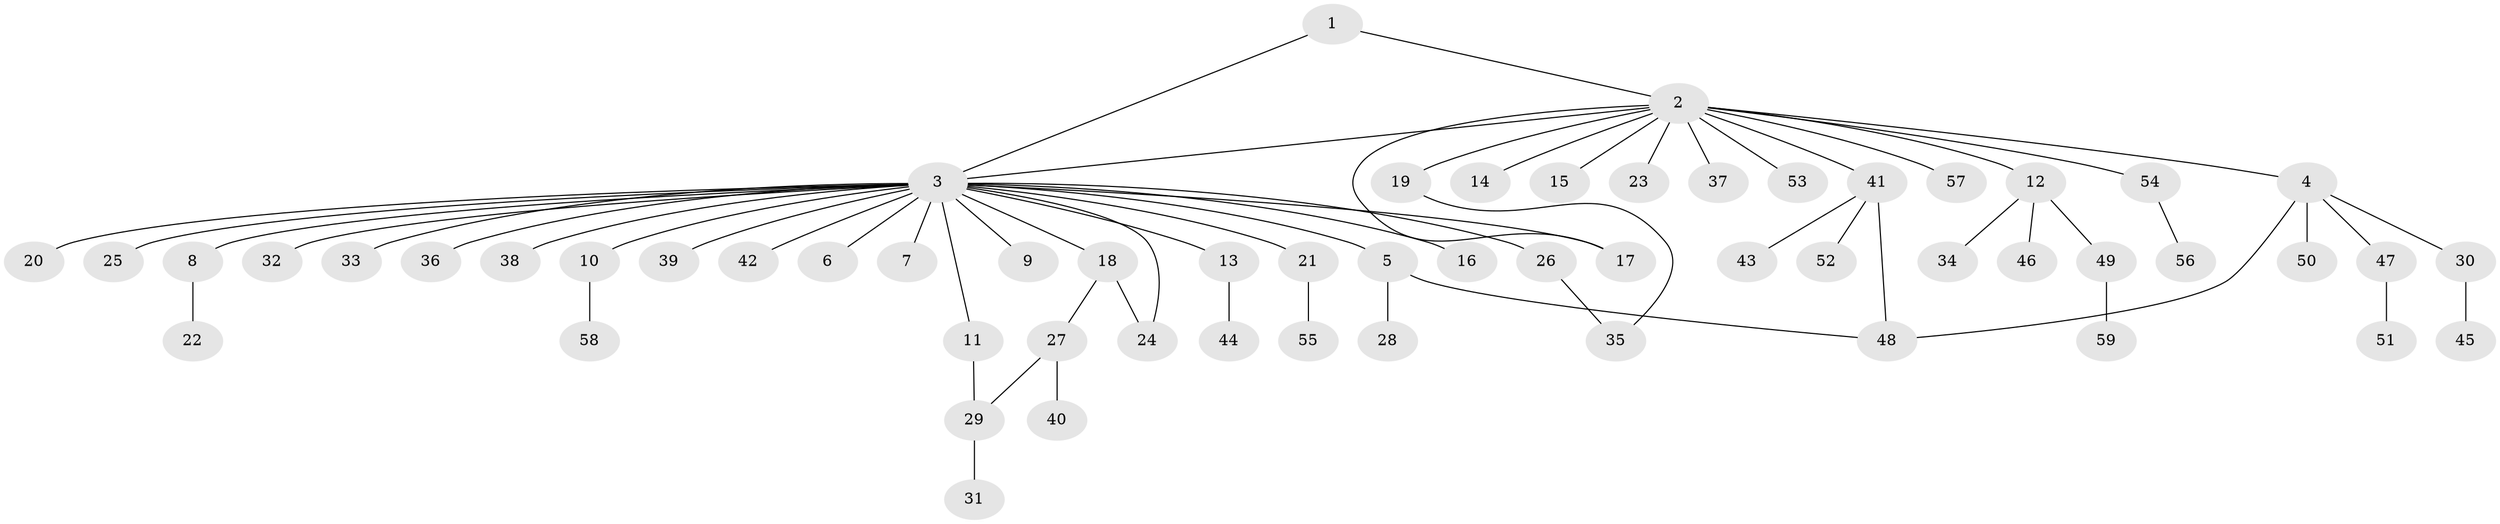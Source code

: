 // Generated by graph-tools (version 1.1) at 2025/35/03/09/25 02:35:21]
// undirected, 59 vertices, 65 edges
graph export_dot {
graph [start="1"]
  node [color=gray90,style=filled];
  1;
  2;
  3;
  4;
  5;
  6;
  7;
  8;
  9;
  10;
  11;
  12;
  13;
  14;
  15;
  16;
  17;
  18;
  19;
  20;
  21;
  22;
  23;
  24;
  25;
  26;
  27;
  28;
  29;
  30;
  31;
  32;
  33;
  34;
  35;
  36;
  37;
  38;
  39;
  40;
  41;
  42;
  43;
  44;
  45;
  46;
  47;
  48;
  49;
  50;
  51;
  52;
  53;
  54;
  55;
  56;
  57;
  58;
  59;
  1 -- 2;
  1 -- 3;
  2 -- 3;
  2 -- 4;
  2 -- 12;
  2 -- 14;
  2 -- 15;
  2 -- 17;
  2 -- 19;
  2 -- 23;
  2 -- 37;
  2 -- 41;
  2 -- 53;
  2 -- 54;
  2 -- 57;
  3 -- 5;
  3 -- 6;
  3 -- 7;
  3 -- 8;
  3 -- 9;
  3 -- 10;
  3 -- 11;
  3 -- 13;
  3 -- 16;
  3 -- 17;
  3 -- 18;
  3 -- 20;
  3 -- 21;
  3 -- 24;
  3 -- 25;
  3 -- 26;
  3 -- 32;
  3 -- 33;
  3 -- 36;
  3 -- 38;
  3 -- 39;
  3 -- 42;
  4 -- 30;
  4 -- 47;
  4 -- 48;
  4 -- 50;
  5 -- 28;
  5 -- 48;
  8 -- 22;
  10 -- 58;
  11 -- 29;
  12 -- 34;
  12 -- 46;
  12 -- 49;
  13 -- 44;
  18 -- 24;
  18 -- 27;
  19 -- 35;
  21 -- 55;
  26 -- 35;
  27 -- 29;
  27 -- 40;
  29 -- 31;
  30 -- 45;
  41 -- 43;
  41 -- 48;
  41 -- 52;
  47 -- 51;
  49 -- 59;
  54 -- 56;
}
